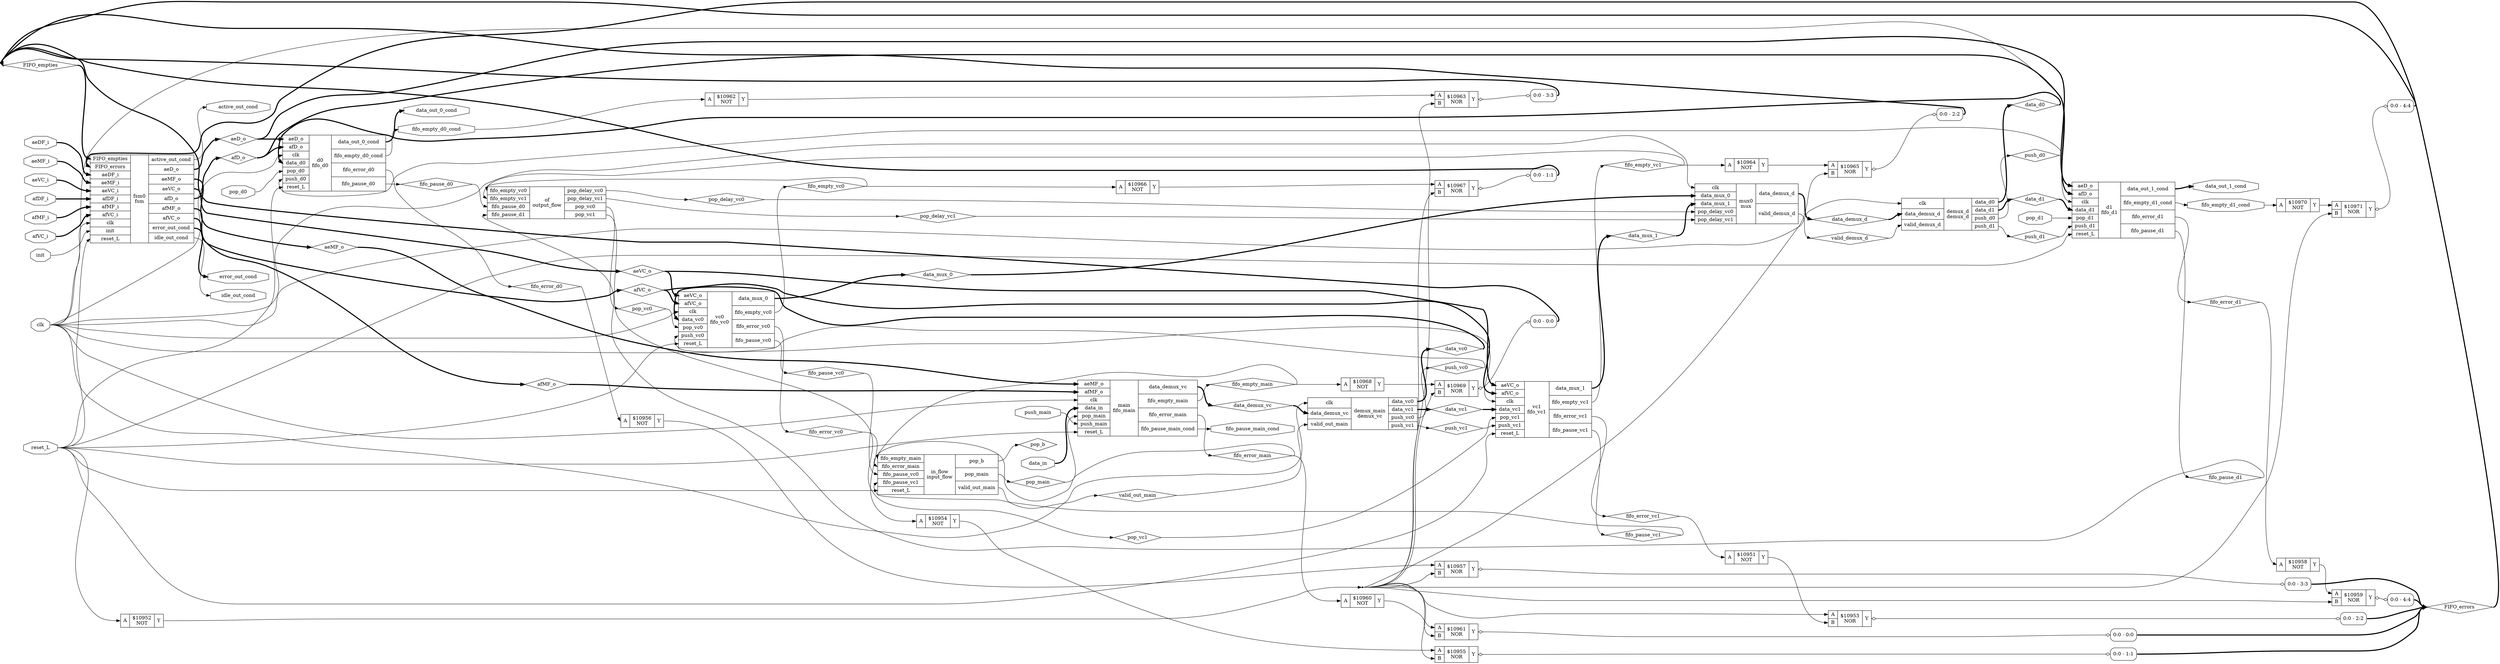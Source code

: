 digraph "arqui" {
rankdir="LR";
remincross=true;
n13 [ shape=diamond, label="FIFO_empties", color="black", fontcolor="black" ];
n14 [ shape=diamond, label="FIFO_errors", color="black", fontcolor="black" ];
n15 [ shape=octagon, label="active_out_cond", color="black", fontcolor="black" ];
n16 [ shape=octagon, label="aeDF_i", color="black", fontcolor="black" ];
n17 [ shape=diamond, label="aeD_o", color="black", fontcolor="black" ];
n18 [ shape=octagon, label="aeMF_i", color="black", fontcolor="black" ];
n19 [ shape=diamond, label="aeMF_o", color="black", fontcolor="black" ];
n20 [ shape=octagon, label="aeVC_i", color="black", fontcolor="black" ];
n21 [ shape=diamond, label="aeVC_o", color="black", fontcolor="black" ];
n22 [ shape=octagon, label="afDF_i", color="black", fontcolor="black" ];
n23 [ shape=diamond, label="afD_o", color="black", fontcolor="black" ];
n24 [ shape=octagon, label="afMF_i", color="black", fontcolor="black" ];
n25 [ shape=diamond, label="afMF_o", color="black", fontcolor="black" ];
n26 [ shape=octagon, label="afVC_i", color="black", fontcolor="black" ];
n27 [ shape=diamond, label="afVC_o", color="black", fontcolor="black" ];
n28 [ shape=octagon, label="clk", color="black", fontcolor="black" ];
n29 [ shape=diamond, label="data_d0", color="black", fontcolor="black" ];
n30 [ shape=diamond, label="data_d1", color="black", fontcolor="black" ];
n31 [ shape=diamond, label="data_demux_d", color="black", fontcolor="black" ];
n32 [ shape=diamond, label="data_demux_vc", color="black", fontcolor="black" ];
n33 [ shape=octagon, label="data_in", color="black", fontcolor="black" ];
n34 [ shape=diamond, label="data_mux_0", color="black", fontcolor="black" ];
n35 [ shape=diamond, label="data_mux_1", color="black", fontcolor="black" ];
n36 [ shape=octagon, label="data_out_0_cond", color="black", fontcolor="black" ];
n37 [ shape=octagon, label="data_out_1_cond", color="black", fontcolor="black" ];
n38 [ shape=diamond, label="data_vc0", color="black", fontcolor="black" ];
n39 [ shape=diamond, label="data_vc1", color="black", fontcolor="black" ];
n40 [ shape=octagon, label="error_out_cond", color="black", fontcolor="black" ];
n41 [ shape=octagon, label="fifo_empty_d0_cond", color="black", fontcolor="black" ];
n42 [ shape=octagon, label="fifo_empty_d1_cond", color="black", fontcolor="black" ];
n43 [ shape=diamond, label="fifo_empty_main", color="black", fontcolor="black" ];
n44 [ shape=diamond, label="fifo_empty_vc0", color="black", fontcolor="black" ];
n45 [ shape=diamond, label="fifo_empty_vc1", color="black", fontcolor="black" ];
n46 [ shape=diamond, label="fifo_error_d0", color="black", fontcolor="black" ];
n47 [ shape=diamond, label="fifo_error_d1", color="black", fontcolor="black" ];
n48 [ shape=diamond, label="fifo_error_main", color="black", fontcolor="black" ];
n49 [ shape=diamond, label="fifo_error_vc0", color="black", fontcolor="black" ];
n50 [ shape=diamond, label="fifo_error_vc1", color="black", fontcolor="black" ];
n51 [ shape=diamond, label="fifo_pause_d0", color="black", fontcolor="black" ];
n52 [ shape=diamond, label="fifo_pause_d1", color="black", fontcolor="black" ];
n53 [ shape=octagon, label="fifo_pause_main_cond", color="black", fontcolor="black" ];
n54 [ shape=diamond, label="fifo_pause_vc0", color="black", fontcolor="black" ];
n55 [ shape=diamond, label="fifo_pause_vc1", color="black", fontcolor="black" ];
n56 [ shape=octagon, label="idle_out_cond", color="black", fontcolor="black" ];
n57 [ shape=octagon, label="init", color="black", fontcolor="black" ];
n58 [ shape=diamond, label="pop_b", color="black", fontcolor="black" ];
n59 [ shape=octagon, label="pop_d0", color="black", fontcolor="black" ];
n60 [ shape=octagon, label="pop_d1", color="black", fontcolor="black" ];
n61 [ shape=diamond, label="pop_delay_vc0", color="black", fontcolor="black" ];
n62 [ shape=diamond, label="pop_delay_vc1", color="black", fontcolor="black" ];
n63 [ shape=diamond, label="pop_main", color="black", fontcolor="black" ];
n64 [ shape=diamond, label="pop_vc0", color="black", fontcolor="black" ];
n65 [ shape=diamond, label="pop_vc1", color="black", fontcolor="black" ];
n66 [ shape=diamond, label="push_d0", color="black", fontcolor="black" ];
n67 [ shape=diamond, label="push_d1", color="black", fontcolor="black" ];
n68 [ shape=octagon, label="push_main", color="black", fontcolor="black" ];
n69 [ shape=diamond, label="push_vc0", color="black", fontcolor="black" ];
n70 [ shape=diamond, label="push_vc1", color="black", fontcolor="black" ];
n71 [ shape=octagon, label="reset_L", color="black", fontcolor="black" ];
n72 [ shape=diamond, label="valid_demux_d", color="black", fontcolor="black" ];
n73 [ shape=diamond, label="valid_out_main", color="black", fontcolor="black" ];
c76 [ shape=record, label="{{<p74> A}|$10951\nNOT|{<p75> Y}}" ];
c77 [ shape=record, label="{{<p74> A}|$10952\nNOT|{<p75> Y}}" ];
c79 [ shape=record, label="{{<p74> A|<p78> B}|$10953\nNOR|{<p75> Y}}" ];
x0 [ shape=record, style=rounded, label="<s0> 0:0 - 2:2 " ];
c79:p75:e -> x0:w [arrowhead=odiamond, arrowtail=odiamond, dir=both, color="black", label=""];
c80 [ shape=record, label="{{<p74> A}|$10954\nNOT|{<p75> Y}}" ];
c81 [ shape=record, label="{{<p74> A|<p78> B}|$10955\nNOR|{<p75> Y}}" ];
x1 [ shape=record, style=rounded, label="<s0> 0:0 - 1:1 " ];
c81:p75:e -> x1:w [arrowhead=odiamond, arrowtail=odiamond, dir=both, color="black", label=""];
c82 [ shape=record, label="{{<p74> A}|$10956\nNOT|{<p75> Y}}" ];
c83 [ shape=record, label="{{<p74> A|<p78> B}|$10957\nNOR|{<p75> Y}}" ];
x2 [ shape=record, style=rounded, label="<s0> 0:0 - 3:3 " ];
c83:p75:e -> x2:w [arrowhead=odiamond, arrowtail=odiamond, dir=both, color="black", label=""];
c84 [ shape=record, label="{{<p74> A}|$10958\nNOT|{<p75> Y}}" ];
c85 [ shape=record, label="{{<p74> A|<p78> B}|$10959\nNOR|{<p75> Y}}" ];
x3 [ shape=record, style=rounded, label="<s0> 0:0 - 4:4 " ];
c85:p75:e -> x3:w [arrowhead=odiamond, arrowtail=odiamond, dir=both, color="black", label=""];
c86 [ shape=record, label="{{<p74> A}|$10960\nNOT|{<p75> Y}}" ];
c87 [ shape=record, label="{{<p74> A|<p78> B}|$10961\nNOR|{<p75> Y}}" ];
x4 [ shape=record, style=rounded, label="<s0> 0:0 - 0:0 " ];
c87:p75:e -> x4:w [arrowhead=odiamond, arrowtail=odiamond, dir=both, color="black", label=""];
c88 [ shape=record, label="{{<p74> A}|$10962\nNOT|{<p75> Y}}" ];
c89 [ shape=record, label="{{<p74> A|<p78> B}|$10963\nNOR|{<p75> Y}}" ];
x5 [ shape=record, style=rounded, label="<s0> 0:0 - 3:3 " ];
c89:p75:e -> x5:w [arrowhead=odiamond, arrowtail=odiamond, dir=both, color="black", label=""];
c90 [ shape=record, label="{{<p74> A}|$10964\nNOT|{<p75> Y}}" ];
c91 [ shape=record, label="{{<p74> A|<p78> B}|$10965\nNOR|{<p75> Y}}" ];
x6 [ shape=record, style=rounded, label="<s0> 0:0 - 2:2 " ];
c91:p75:e -> x6:w [arrowhead=odiamond, arrowtail=odiamond, dir=both, color="black", label=""];
c92 [ shape=record, label="{{<p74> A}|$10966\nNOT|{<p75> Y}}" ];
c93 [ shape=record, label="{{<p74> A|<p78> B}|$10967\nNOR|{<p75> Y}}" ];
x7 [ shape=record, style=rounded, label="<s0> 0:0 - 1:1 " ];
c93:p75:e -> x7:w [arrowhead=odiamond, arrowtail=odiamond, dir=both, color="black", label=""];
c94 [ shape=record, label="{{<p74> A}|$10968\nNOT|{<p75> Y}}" ];
c95 [ shape=record, label="{{<p74> A|<p78> B}|$10969\nNOR|{<p75> Y}}" ];
x8 [ shape=record, style=rounded, label="<s0> 0:0 - 0:0 " ];
c95:p75:e -> x8:w [arrowhead=odiamond, arrowtail=odiamond, dir=both, color="black", label=""];
c96 [ shape=record, label="{{<p74> A}|$10970\nNOT|{<p75> Y}}" ];
c97 [ shape=record, label="{{<p74> A|<p78> B}|$10971\nNOR|{<p75> Y}}" ];
x9 [ shape=record, style=rounded, label="<s0> 0:0 - 4:4 " ];
c97:p75:e -> x9:w [arrowhead=odiamond, arrowtail=odiamond, dir=both, color="black", label=""];
c98 [ shape=record, label="{{<p17> aeD_o|<p23> afD_o|<p28> clk|<p29> data_d0|<p59> pop_d0|<p66> push_d0|<p71> reset_L}|d0\nfifo_d0|{<p36> data_out_0_cond|<p41> fifo_empty_d0_cond|<p46> fifo_error_d0|<p51> fifo_pause_d0}}" ];
c99 [ shape=record, label="{{<p17> aeD_o|<p23> afD_o|<p28> clk|<p30> data_d1|<p60> pop_d1|<p67> push_d1|<p71> reset_L}|d1\nfifo_d1|{<p37> data_out_1_cond|<p42> fifo_empty_d1_cond|<p47> fifo_error_d1|<p52> fifo_pause_d1}}" ];
c100 [ shape=record, label="{{<p28> clk|<p31> data_demux_d|<p72> valid_demux_d}|demux_d\ndemux_d|{<p29> data_d0|<p30> data_d1|<p66> push_d0|<p67> push_d1}}" ];
c101 [ shape=record, label="{{<p28> clk|<p32> data_demux_vc|<p73> valid_out_main}|demux_main\ndemux_vc|{<p38> data_vc0|<p39> data_vc1|<p69> push_vc0|<p70> push_vc1}}" ];
c102 [ shape=record, label="{{<p13> FIFO_empties|<p14> FIFO_errors|<p16> aeDF_i|<p18> aeMF_i|<p20> aeVC_i|<p22> afDF_i|<p24> afMF_i|<p26> afVC_i|<p28> clk|<p57> init|<p71> reset_L}|fsm0\nfsm|{<p15> active_out_cond|<p17> aeD_o|<p19> aeMF_o|<p21> aeVC_o|<p23> afD_o|<p25> afMF_o|<p27> afVC_o|<p40> error_out_cond|<p56> idle_out_cond}}" ];
c103 [ shape=record, label="{{<p43> fifo_empty_main|<p48> fifo_error_main|<p54> fifo_pause_vc0|<p55> fifo_pause_vc1|<p71> reset_L}|in_flow\ninput_flow|{<p58> pop_b|<p63> pop_main|<p73> valid_out_main}}" ];
c104 [ shape=record, label="{{<p19> aeMF_o|<p25> afMF_o|<p28> clk|<p33> data_in|<p63> pop_main|<p68> push_main|<p71> reset_L}|main\nfifo_main|{<p32> data_demux_vc|<p43> fifo_empty_main|<p48> fifo_error_main|<p53> fifo_pause_main_cond}}" ];
c105 [ shape=record, label="{{<p28> clk|<p34> data_mux_0|<p35> data_mux_1|<p61> pop_delay_vc0|<p62> pop_delay_vc1}|mux0\nmux|{<p31> data_demux_d|<p72> valid_demux_d}}" ];
c106 [ shape=record, label="{{<p44> fifo_empty_vc0|<p45> fifo_empty_vc1|<p51> fifo_pause_d0|<p52> fifo_pause_d1}|of\noutput_flow|{<p61> pop_delay_vc0|<p62> pop_delay_vc1|<p64> pop_vc0|<p65> pop_vc1}}" ];
c107 [ shape=record, label="{{<p21> aeVC_o|<p27> afVC_o|<p28> clk|<p38> data_vc0|<p64> pop_vc0|<p69> push_vc0|<p71> reset_L}|vc0\nfifo_vc0|{<p34> data_mux_0|<p44> fifo_empty_vc0|<p49> fifo_error_vc0|<p54> fifo_pause_vc0}}" ];
c108 [ shape=record, label="{{<p21> aeVC_o|<p27> afVC_o|<p28> clk|<p39> data_vc1|<p65> pop_vc1|<p70> push_vc1|<p71> reset_L}|vc1\nfifo_vc1|{<p35> data_mux_1|<p45> fifo_empty_vc1|<p50> fifo_error_vc1|<p55> fifo_pause_vc1}}" ];
c92:p75:e -> c93:p74:w [color="black", label=""];
c94:p75:e -> c95:p74:w [color="black", label=""];
c96:p75:e -> c97:p74:w [color="black", label=""];
x5:s0:e -> n13:w [color="black", style="setlinewidth(3)", label=""];
x6:s0:e -> n13:w [color="black", style="setlinewidth(3)", label=""];
x7:s0:e -> n13:w [color="black", style="setlinewidth(3)", label=""];
x8:s0:e -> n13:w [color="black", style="setlinewidth(3)", label=""];
x9:s0:e -> n13:w [color="black", style="setlinewidth(3)", label=""];
n13:e -> c102:p13:w [color="black", style="setlinewidth(3)", label=""];
x0:s0:e -> n14:w [color="black", style="setlinewidth(3)", label=""];
x1:s0:e -> n14:w [color="black", style="setlinewidth(3)", label=""];
x2:s0:e -> n14:w [color="black", style="setlinewidth(3)", label=""];
x3:s0:e -> n14:w [color="black", style="setlinewidth(3)", label=""];
x4:s0:e -> n14:w [color="black", style="setlinewidth(3)", label=""];
n14:e -> c102:p14:w [color="black", style="setlinewidth(3)", label=""];
c102:p15:e -> n15:w [color="black", label=""];
n16:e -> c102:p16:w [color="black", style="setlinewidth(3)", label=""];
c102:p17:e -> n17:w [color="black", style="setlinewidth(3)", label=""];
n17:e -> c98:p17:w [color="black", style="setlinewidth(3)", label=""];
n17:e -> c99:p17:w [color="black", style="setlinewidth(3)", label=""];
n18:e -> c102:p18:w [color="black", style="setlinewidth(3)", label=""];
c102:p19:e -> n19:w [color="black", style="setlinewidth(3)", label=""];
n19:e -> c104:p19:w [color="black", style="setlinewidth(3)", label=""];
c76:p75:e -> c79:p78:w [color="black", label=""];
n20:e -> c102:p20:w [color="black", style="setlinewidth(3)", label=""];
c102:p21:e -> n21:w [color="black", style="setlinewidth(3)", label=""];
n21:e -> c107:p21:w [color="black", style="setlinewidth(3)", label=""];
n21:e -> c108:p21:w [color="black", style="setlinewidth(3)", label=""];
n22:e -> c102:p22:w [color="black", style="setlinewidth(3)", label=""];
c102:p23:e -> n23:w [color="black", style="setlinewidth(3)", label=""];
n23:e -> c98:p23:w [color="black", style="setlinewidth(3)", label=""];
n23:e -> c99:p23:w [color="black", style="setlinewidth(3)", label=""];
n24:e -> c102:p24:w [color="black", style="setlinewidth(3)", label=""];
c102:p25:e -> n25:w [color="black", style="setlinewidth(3)", label=""];
n25:e -> c104:p25:w [color="black", style="setlinewidth(3)", label=""];
n26:e -> c102:p26:w [color="black", style="setlinewidth(3)", label=""];
c102:p27:e -> n27:w [color="black", style="setlinewidth(3)", label=""];
n27:e -> c107:p27:w [color="black", style="setlinewidth(3)", label=""];
n27:e -> c108:p27:w [color="black", style="setlinewidth(3)", label=""];
n28:e -> c100:p28:w [color="black", label=""];
n28:e -> c101:p28:w [color="black", label=""];
n28:e -> c102:p28:w [color="black", label=""];
n28:e -> c104:p28:w [color="black", label=""];
n28:e -> c105:p28:w [color="black", label=""];
n28:e -> c107:p28:w [color="black", label=""];
n28:e -> c108:p28:w [color="black", label=""];
n28:e -> c98:p28:w [color="black", label=""];
n28:e -> c99:p28:w [color="black", label=""];
c100:p29:e -> n29:w [color="black", style="setlinewidth(3)", label=""];
n29:e -> c98:p29:w [color="black", style="setlinewidth(3)", label=""];
n3 [ shape=point ];
c77:p75:e -> n3:w [color="black", label=""];
n3:e -> c79:p74:w [color="black", label=""];
n3:e -> c81:p78:w [color="black", label=""];
n3:e -> c83:p78:w [color="black", label=""];
n3:e -> c85:p78:w [color="black", label=""];
n3:e -> c87:p78:w [color="black", label=""];
n3:e -> c89:p78:w [color="black", label=""];
n3:e -> c91:p78:w [color="black", label=""];
n3:e -> c93:p78:w [color="black", label=""];
n3:e -> c95:p78:w [color="black", label=""];
n3:e -> c97:p78:w [color="black", label=""];
c100:p30:e -> n30:w [color="black", style="setlinewidth(3)", label=""];
n30:e -> c99:p30:w [color="black", style="setlinewidth(3)", label=""];
c105:p31:e -> n31:w [color="black", style="setlinewidth(3)", label=""];
n31:e -> c100:p31:w [color="black", style="setlinewidth(3)", label=""];
c104:p32:e -> n32:w [color="black", style="setlinewidth(3)", label=""];
n32:e -> c101:p32:w [color="black", style="setlinewidth(3)", label=""];
n33:e -> c104:p33:w [color="black", style="setlinewidth(3)", label=""];
c107:p34:e -> n34:w [color="black", style="setlinewidth(3)", label=""];
n34:e -> c105:p34:w [color="black", style="setlinewidth(3)", label=""];
c108:p35:e -> n35:w [color="black", style="setlinewidth(3)", label=""];
n35:e -> c105:p35:w [color="black", style="setlinewidth(3)", label=""];
c98:p36:e -> n36:w [color="black", style="setlinewidth(3)", label=""];
c99:p37:e -> n37:w [color="black", style="setlinewidth(3)", label=""];
c101:p38:e -> n38:w [color="black", style="setlinewidth(3)", label=""];
n38:e -> c107:p38:w [color="black", style="setlinewidth(3)", label=""];
c101:p39:e -> n39:w [color="black", style="setlinewidth(3)", label=""];
n39:e -> c108:p39:w [color="black", style="setlinewidth(3)", label=""];
c80:p75:e -> c81:p74:w [color="black", label=""];
c102:p40:e -> n40:w [color="black", style="setlinewidth(3)", label=""];
c98:p41:e -> n41:w [color="black", label=""];
n41:e -> c88:p74:w [color="black", label=""];
c99:p42:e -> n42:w [color="black", label=""];
n42:e -> c96:p74:w [color="black", label=""];
c104:p43:e -> n43:w [color="black", label=""];
n43:e -> c103:p43:w [color="black", label=""];
n43:e -> c94:p74:w [color="black", label=""];
c107:p44:e -> n44:w [color="black", label=""];
n44:e -> c106:p44:w [color="black", label=""];
n44:e -> c92:p74:w [color="black", label=""];
c108:p45:e -> n45:w [color="black", label=""];
n45:e -> c106:p45:w [color="black", label=""];
n45:e -> c90:p74:w [color="black", label=""];
c98:p46:e -> n46:w [color="black", label=""];
n46:e -> c82:p74:w [color="black", label=""];
c99:p47:e -> n47:w [color="black", label=""];
n47:e -> c84:p74:w [color="black", label=""];
c104:p48:e -> n48:w [color="black", label=""];
n48:e -> c103:p48:w [color="black", label=""];
n48:e -> c86:p74:w [color="black", label=""];
c107:p49:e -> n49:w [color="black", label=""];
n49:e -> c80:p74:w [color="black", label=""];
c82:p75:e -> c83:p74:w [color="black", label=""];
c108:p50:e -> n50:w [color="black", label=""];
n50:e -> c76:p74:w [color="black", label=""];
c98:p51:e -> n51:w [color="black", label=""];
n51:e -> c106:p51:w [color="black", label=""];
c99:p52:e -> n52:w [color="black", label=""];
n52:e -> c106:p52:w [color="black", label=""];
c104:p53:e -> n53:w [color="black", label=""];
c107:p54:e -> n54:w [color="black", label=""];
n54:e -> c103:p54:w [color="black", label=""];
c108:p55:e -> n55:w [color="black", label=""];
n55:e -> c103:p55:w [color="black", label=""];
c102:p56:e -> n56:w [color="black", label=""];
n57:e -> c102:p57:w [color="black", label=""];
c103:p58:e -> n58:w [color="black", label=""];
n59:e -> c98:p59:w [color="black", label=""];
c84:p75:e -> c85:p74:w [color="black", label=""];
n60:e -> c99:p60:w [color="black", label=""];
c106:p61:e -> n61:w [color="black", label=""];
n61:e -> c105:p61:w [color="black", label=""];
c106:p62:e -> n62:w [color="black", label=""];
n62:e -> c105:p62:w [color="black", label=""];
c103:p63:e -> n63:w [color="black", label=""];
n63:e -> c104:p63:w [color="black", label=""];
c106:p64:e -> n64:w [color="black", label=""];
n64:e -> c107:p64:w [color="black", label=""];
c106:p65:e -> n65:w [color="black", label=""];
n65:e -> c108:p65:w [color="black", label=""];
c100:p66:e -> n66:w [color="black", label=""];
n66:e -> c98:p66:w [color="black", label=""];
c100:p67:e -> n67:w [color="black", label=""];
n67:e -> c99:p67:w [color="black", label=""];
n68:e -> c104:p68:w [color="black", label=""];
c101:p69:e -> n69:w [color="black", label=""];
n69:e -> c107:p69:w [color="black", label=""];
c86:p75:e -> c87:p74:w [color="black", label=""];
c101:p70:e -> n70:w [color="black", label=""];
n70:e -> c108:p70:w [color="black", label=""];
n71:e -> c102:p71:w [color="black", label=""];
n71:e -> c103:p71:w [color="black", label=""];
n71:e -> c104:p71:w [color="black", label=""];
n71:e -> c107:p71:w [color="black", label=""];
n71:e -> c108:p71:w [color="black", label=""];
n71:e -> c77:p74:w [color="black", label=""];
n71:e -> c98:p71:w [color="black", label=""];
n71:e -> c99:p71:w [color="black", label=""];
c105:p72:e -> n72:w [color="black", label=""];
n72:e -> c100:p72:w [color="black", label=""];
c103:p73:e -> n73:w [color="black", label=""];
n73:e -> c101:p73:w [color="black", label=""];
c88:p75:e -> c89:p74:w [color="black", label=""];
c90:p75:e -> c91:p74:w [color="black", label=""];
}
